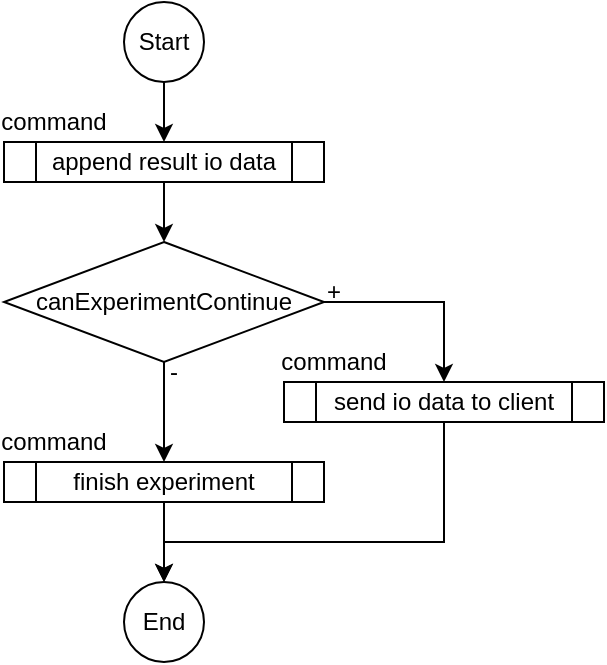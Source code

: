 <mxfile version="13.6.5" type="device"><diagram id="qTce40CdAsv_-foaDSo-" name="Page-1"><mxGraphModel dx="825" dy="442" grid="1" gridSize="10" guides="1" tooltips="1" connect="1" arrows="1" fold="1" page="1" pageScale="1" pageWidth="827" pageHeight="1169" math="0" shadow="0"><root><mxCell id="0"/><mxCell id="1" parent="0"/><mxCell id="EzyURPHzofAaQR7g1W8q-1" style="edgeStyle=orthogonalEdgeStyle;rounded=0;orthogonalLoop=1;jettySize=auto;html=1;entryX=0.5;entryY=0;entryDx=0;entryDy=0;" edge="1" parent="1" source="EzyURPHzofAaQR7g1W8q-2" target="EzyURPHzofAaQR7g1W8q-5"><mxGeometry relative="1" as="geometry"/></mxCell><mxCell id="EzyURPHzofAaQR7g1W8q-2" value="Start" style="ellipse;whiteSpace=wrap;html=1;aspect=fixed;" vertex="1" parent="1"><mxGeometry x="360" y="40" width="40" height="40" as="geometry"/></mxCell><mxCell id="EzyURPHzofAaQR7g1W8q-3" value="command" style="text;html=1;strokeColor=none;fillColor=none;align=center;verticalAlign=middle;whiteSpace=wrap;rounded=0;" vertex="1" parent="1"><mxGeometry x="300" y="90" width="50" height="20" as="geometry"/></mxCell><mxCell id="EzyURPHzofAaQR7g1W8q-14" style="edgeStyle=orthogonalEdgeStyle;rounded=0;orthogonalLoop=1;jettySize=auto;html=1;entryX=0.5;entryY=0;entryDx=0;entryDy=0;" edge="1" parent="1" source="EzyURPHzofAaQR7g1W8q-5" target="EzyURPHzofAaQR7g1W8q-13"><mxGeometry relative="1" as="geometry"/></mxCell><mxCell id="EzyURPHzofAaQR7g1W8q-5" value="&lt;span&gt;append result io data&lt;/span&gt;" style="shape=process;whiteSpace=wrap;html=1;backgroundOutline=1;" vertex="1" parent="1"><mxGeometry x="300" y="110" width="160" height="20" as="geometry"/></mxCell><mxCell id="EzyURPHzofAaQR7g1W8q-18" style="edgeStyle=orthogonalEdgeStyle;rounded=0;orthogonalLoop=1;jettySize=auto;html=1;entryX=0.5;entryY=0;entryDx=0;entryDy=0;" edge="1" parent="1" source="EzyURPHzofAaQR7g1W8q-7" target="EzyURPHzofAaQR7g1W8q-12"><mxGeometry relative="1" as="geometry"/></mxCell><mxCell id="EzyURPHzofAaQR7g1W8q-7" value="&lt;span&gt;finish experiment&lt;/span&gt;" style="shape=process;whiteSpace=wrap;html=1;backgroundOutline=1;" vertex="1" parent="1"><mxGeometry x="300" y="270" width="160" height="20" as="geometry"/></mxCell><mxCell id="EzyURPHzofAaQR7g1W8q-8" value="command" style="text;html=1;strokeColor=none;fillColor=none;align=center;verticalAlign=middle;whiteSpace=wrap;rounded=0;" vertex="1" parent="1"><mxGeometry x="300" y="250" width="50" height="20" as="geometry"/></mxCell><mxCell id="EzyURPHzofAaQR7g1W8q-17" style="edgeStyle=orthogonalEdgeStyle;rounded=0;orthogonalLoop=1;jettySize=auto;html=1;entryX=0.5;entryY=0;entryDx=0;entryDy=0;" edge="1" parent="1" source="EzyURPHzofAaQR7g1W8q-10" target="EzyURPHzofAaQR7g1W8q-12"><mxGeometry relative="1" as="geometry"><Array as="points"><mxPoint x="520" y="310"/><mxPoint x="380" y="310"/></Array></mxGeometry></mxCell><mxCell id="EzyURPHzofAaQR7g1W8q-10" value="&lt;span&gt;send io data to client&lt;/span&gt;" style="shape=process;whiteSpace=wrap;html=1;backgroundOutline=1;" vertex="1" parent="1"><mxGeometry x="440" y="230" width="160" height="20" as="geometry"/></mxCell><mxCell id="EzyURPHzofAaQR7g1W8q-11" value="command" style="text;html=1;strokeColor=none;fillColor=none;align=center;verticalAlign=middle;whiteSpace=wrap;rounded=0;" vertex="1" parent="1"><mxGeometry x="440" y="210" width="50" height="20" as="geometry"/></mxCell><mxCell id="EzyURPHzofAaQR7g1W8q-12" value="End" style="ellipse;whiteSpace=wrap;html=1;aspect=fixed;" vertex="1" parent="1"><mxGeometry x="360" y="330" width="40" height="40" as="geometry"/></mxCell><mxCell id="EzyURPHzofAaQR7g1W8q-15" style="edgeStyle=orthogonalEdgeStyle;rounded=0;orthogonalLoop=1;jettySize=auto;html=1;entryX=0.5;entryY=0;entryDx=0;entryDy=0;" edge="1" parent="1" source="EzyURPHzofAaQR7g1W8q-13" target="EzyURPHzofAaQR7g1W8q-7"><mxGeometry relative="1" as="geometry"/></mxCell><mxCell id="EzyURPHzofAaQR7g1W8q-16" style="edgeStyle=orthogonalEdgeStyle;rounded=0;orthogonalLoop=1;jettySize=auto;html=1;entryX=0.5;entryY=0;entryDx=0;entryDy=0;" edge="1" parent="1" source="EzyURPHzofAaQR7g1W8q-13" target="EzyURPHzofAaQR7g1W8q-10"><mxGeometry relative="1" as="geometry"><Array as="points"><mxPoint x="520" y="190"/></Array></mxGeometry></mxCell><mxCell id="EzyURPHzofAaQR7g1W8q-13" value="canExperimentContinue" style="rhombus;whiteSpace=wrap;html=1;" vertex="1" parent="1"><mxGeometry x="300" y="160" width="160" height="60" as="geometry"/></mxCell><mxCell id="EzyURPHzofAaQR7g1W8q-19" value="+" style="text;html=1;strokeColor=none;fillColor=none;align=center;verticalAlign=middle;whiteSpace=wrap;rounded=0;" vertex="1" parent="1"><mxGeometry x="460" y="180" width="10" height="10" as="geometry"/></mxCell><mxCell id="EzyURPHzofAaQR7g1W8q-20" value="-" style="text;html=1;strokeColor=none;fillColor=none;align=center;verticalAlign=middle;whiteSpace=wrap;rounded=0;" vertex="1" parent="1"><mxGeometry x="380" y="220" width="10" height="10" as="geometry"/></mxCell></root></mxGraphModel></diagram></mxfile>